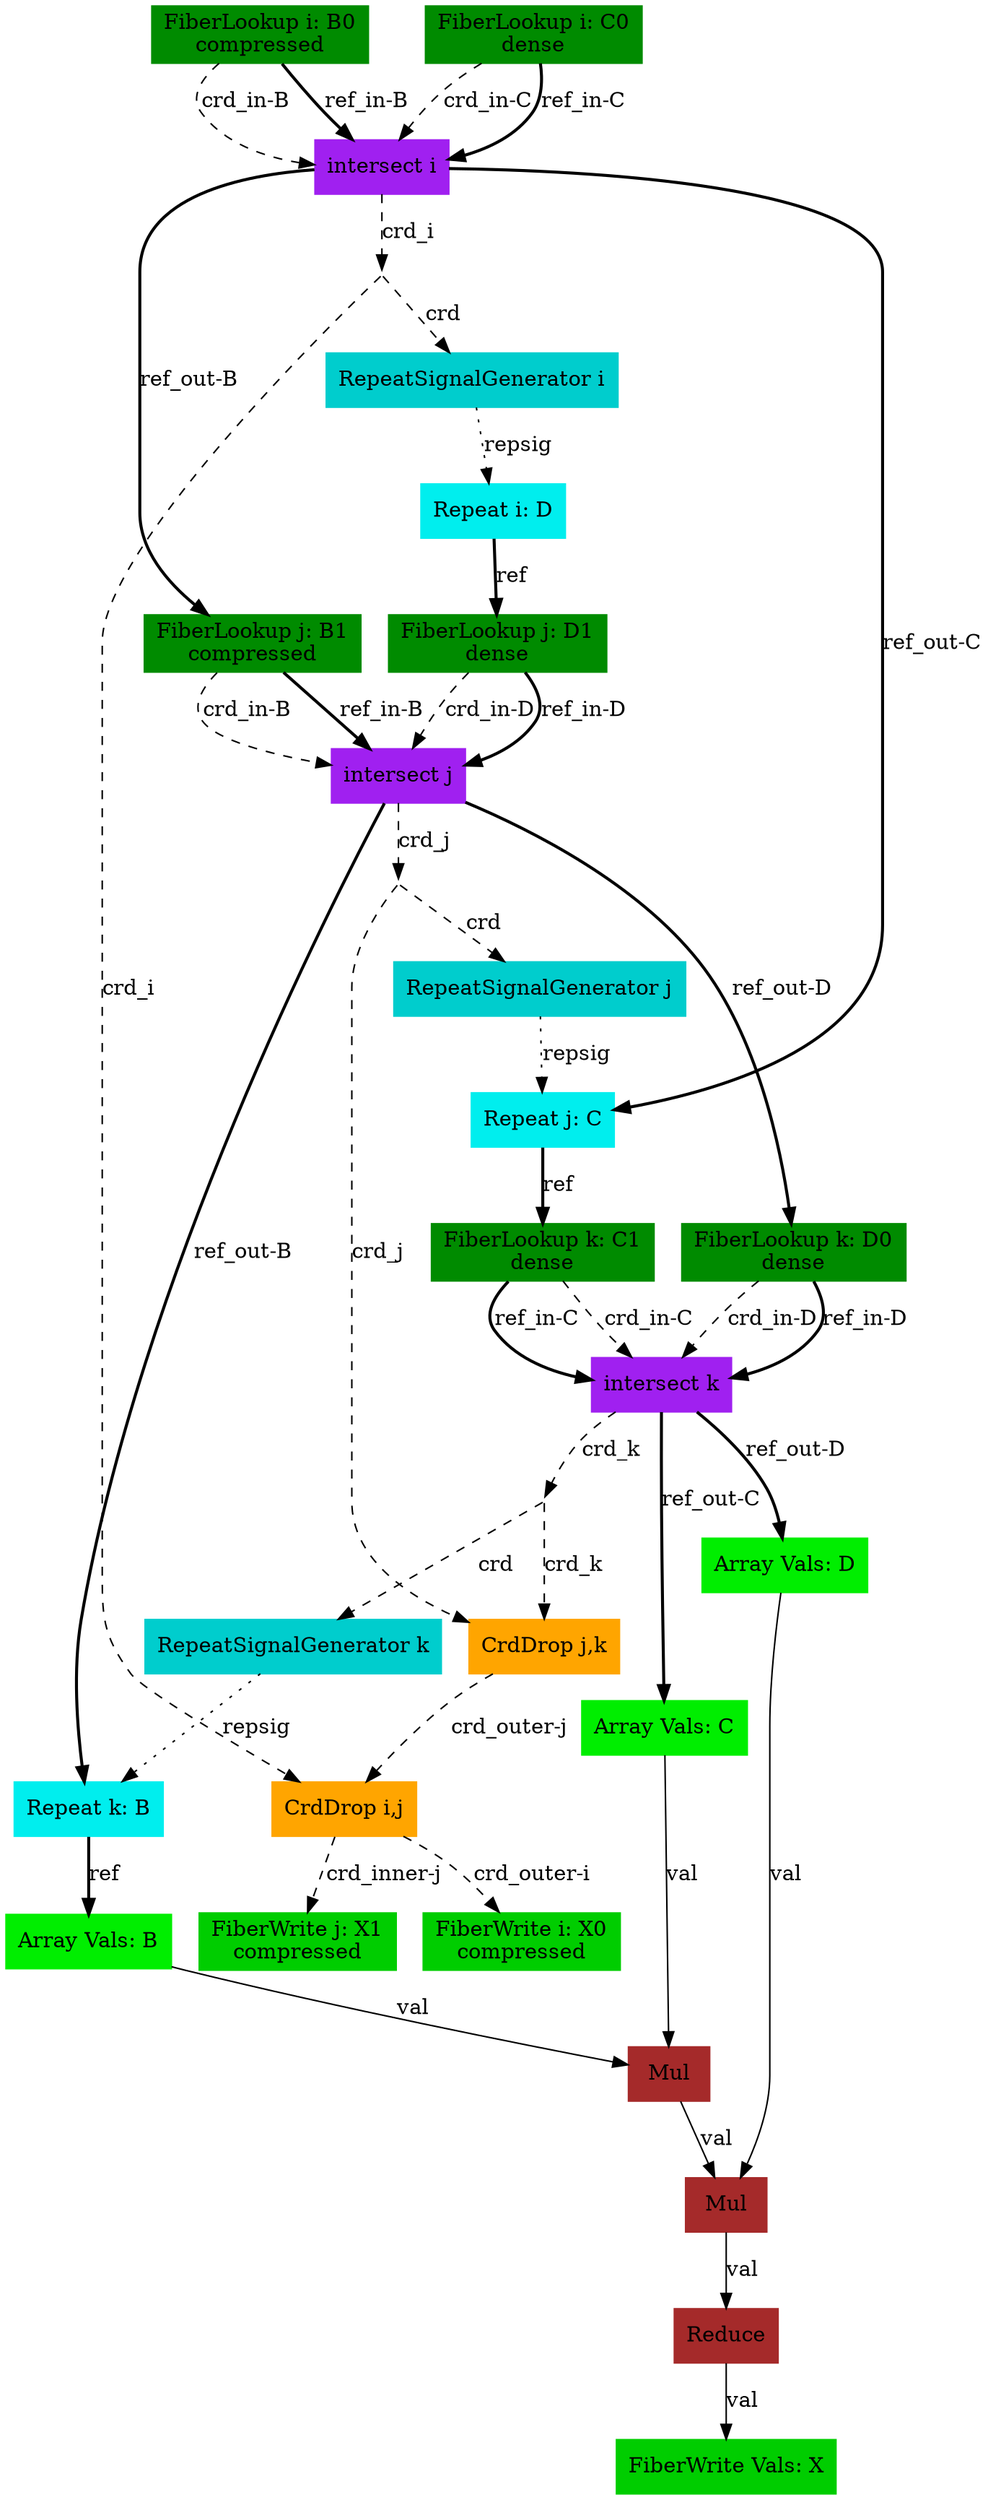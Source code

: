 digraph SAM {
    comment="X=ss01,B=ss01,C=dd01,D=dd10"
    28 [comment="type=fiberlookup,index=i,tensor=B,mode=0,format=compressed,src=true,root=true" label="FiberLookup i: B0\ncompressed" color=green4 shape=box style=filled type="fiberlookup" index="i" tensor="B" mode="0" format="compressed" src="true" root="true"]
    27 [comment="type=intersect,index=i" label="intersect i" color=purple shape=box style=filled type="intersect" index="i"]
    26 [comment="type=broadcast" shape=point style=invis type="broadcast"]
    10 [comment="type=crddrop,outer=i,inner=j" label="CrdDrop i,j" color=orange shape=box style=filled type="crddrop" outer="i" inner="j"]
    2 [comment="type=fiberwrite,index=i,tensor=X,mode=0,format=compressed,segsize=2,crdsize=B0_dim,sink=true" label="FiberWrite i: X0\ncompressed" color=green3 shape=box style=filled type="fiberwrite" index="i" tensor="X" mode="0" format="compressed" segsize="2" crdsize="B0_dim" sink="true"]
    1 [comment="type=fiberwrite,index=j,tensor=X,mode=1,format=compressed,segsize=B0_dim+1,crdsize=B0_dim*B1_dim,sink=true" label="FiberWrite j: X1\ncompressed" color=green3 shape=box style=filled type="fiberwrite" index="j" tensor="X" mode="1" format="compressed" segsize="B0_dim+1" crdsize="B0_dim*B1_dim" sink="true"]
    25 [comment="type=repsiggen,index=i" label="RepeatSignalGenerator i" color=cyan3 shape=box style=filled type="repsiggen" index="i"]
    24 [comment="type=repeat,index=i,tensor=D,root=true" label="Repeat i: D" color=cyan2 shape=box style=filled type="repeat" index="i" tensor="D" root="true"]
    23 [comment="type=fiberlookup,index=j,tensor=D,mode=1,format=dense,src=true,root=false" label="FiberLookup j: D1\ndense" color=green4 shape=box style=filled type="fiberlookup" index="j" tensor="D" mode="1" format="dense" src="true" root="false"]
    21 [comment="type=intersect,index=j" label="intersect j" color=purple shape=box style=filled type="intersect" index="j"]
    20 [comment="type=broadcast" shape=point style=invis type="broadcast"]
    11 [comment="type=crddrop,outer=j,inner=k" label="CrdDrop j,k" color=orange shape=box style=filled type="crddrop" outer="j" inner="k"]
    19 [comment="type=repsiggen,index=j" label="RepeatSignalGenerator j" color=cyan3 shape=box style=filled type="repsiggen" index="j"]
    18 [comment="type=repeat,index=j,tensor=C,root=false" label="Repeat j: C" color=cyan2 shape=box style=filled type="repeat" index="j" tensor="C" root="false"]
    16 [comment="type=fiberlookup,index=k,tensor=C,mode=1,format=dense,src=true,root=false" label="FiberLookup k: C1\ndense" color=green4 shape=box style=filled type="fiberlookup" index="k" tensor="C" mode="1" format="dense" src="true" root="false"]
    15 [comment="type=intersect,index=k" label="intersect k" color=purple shape=box style=filled type="intersect" index="k"]
    14 [comment="type=broadcast" shape=point style=invis type="broadcast"]
    13 [comment="type=repsiggen,index=k" label="RepeatSignalGenerator k" color=cyan3 shape=box style=filled type="repsiggen" index="k"]
    12 [comment="type=repeat,index=k,tensor=B,root=false" label="Repeat k: B" color=cyan2 shape=box style=filled type="repeat" index="k" tensor="B" root="false"]
    7 [comment="type=arrayvals,tensor=B" label="Array Vals: B" color=green2 shape=box style=filled type="arrayvals" tensor="B"]
    6 [comment="type=mul" label="Mul" color=brown shape=box style=filled type="mul"]
    5 [comment="type=mul" label="Mul" color=brown shape=box style=filled type="mul"]
    4 [comment="type=reduce" label="Reduce" color=brown shape=box style=filled type="reduce"]
    0 [comment="type=fiberwrite,mode=vals,tensor=X,size=1*B0_dim*B1_dim,sink=true" label="FiberWrite Vals: X" color=green3 shape=box style=filled type="fiberwrite" tensor="X" mode="vals" size="1*B0_dim*B1_dim" sink="true"]
    8 [comment="type=arrayvals,tensor=C" label="Array Vals: C" color=green2 shape=box style=filled type="arrayvals" tensor="C"]
    9 [comment="type=arrayvals,tensor=D" label="Array Vals: D" color=green2 shape=box style=filled type="arrayvals" tensor="D"]
    17 [comment="type=fiberlookup,index=k,tensor=D,mode=0,format=dense,src=true,root=false" label="FiberLookup k: D0\ndense" color=green4 shape=box style=filled type="fiberlookup" index="k" tensor="D" mode="0" format="dense" src="true" root="false"]
    22 [comment="type=fiberlookup,index=j,tensor=B,mode=1,format=compressed,src=true,root=false" label="FiberLookup j: B1\ncompressed" color=green4 shape=box style=filled type="fiberlookup" index="j" tensor="B" mode="1" format="compressed" src="true" root="false"]
    29 [comment="type=fiberlookup,index=i,tensor=C,mode=0,format=dense,src=true,root=true" label="FiberLookup i: C0\ndense" color=green4 shape=box style=filled type="fiberlookup" index="i" tensor="C" mode="0" format="dense" src="true" root="true"]
    28 -> 27 [label="crd_in-B" style=dashed type="crd" comment="in-B"]
    27 -> 26 [label="crd_i" style=dashed type="crd" comment="i"]
    26 -> 10 [label="crd_i" style=dashed type="crd" comment="i"]
    10 -> 2 [label="crd_outer-i" style=dashed type="crd" comment="outer-i"]
    10 -> 1 [label="crd_inner-j" style=dashed type="crd" comment="inner-j"]
    26 -> 25 [label="crd" style=dashed type="crd" comment=""]
    25 -> 24 [label="repsig" style=dotted type="repsig"]
    24 -> 23 [label="ref" style=bold type="ref"]
    23 -> 21 [label="crd_in-D" style=dashed type="crd" comment="in-D"]
    21 -> 20 [label="crd_j" style=dashed type="crd" comment="j"]
    20 -> 11 [label="crd_j" style=dashed type="crd" comment="j"]
    11 -> 10 [label="crd_outer-j" style=dashed type="crd" comment="outer-j"]
    20 -> 19 [label="crd" style=dashed type="crd" comment=""]
    19 -> 18 [label="repsig" style=dotted type="repsig"]
    18 -> 16 [label="ref" style=bold type="ref"]
    16 -> 15 [label="crd_in-C" style=dashed type="crd" comment="in-C"]
    15 -> 14 [label="crd_k" style=dashed type="crd" comment="k"]
    14 -> 11 [label="crd_k" style=dashed type="crd" comment="k"]
    14 -> 13 [label="crd" style=dashed type="crd" comment=""]
    13 -> 12 [label="repsig" style=dotted type="repsig"]
    12 -> 7 [label="ref" style=bold type="ref"]
    7 -> 6 [label="val" type="val"]
    6 -> 5 [label="val" type="val"]
    5 -> 4 [label="val" type="val"]
    4 -> 0 [label="val" type="val"]
    15 -> 8 [label="ref_out-C" style=bold type="ref" comment="out-C"]
    8 -> 6 [label="val" type="val"]
    15 -> 9 [label="ref_out-D" style=bold type="ref" comment="out-D"]
    9 -> 5 [label="val" type="val"]
    16 -> 15 [label="ref_in-C" style=bold type="ref" comment="in-C"]
    21 -> 12 [label="ref_out-B" style=bold type="ref" comment="out-B"]
    21 -> 17 [label="ref_out-D" style=bold type="ref" comment="out-D"]
    17 -> 15 [label="crd_in-D" style=dashed type="crd" comment="in-D"]
    17 -> 15 [label="ref_in-D" style=bold type="ref" comment="in-D"]
    23 -> 21 [label="ref_in-D" style=bold type="ref" comment="in-D"]
    27 -> 22 [label="ref_out-B" style=bold type="ref" comment="out-B"]
    22 -> 21 [label="crd_in-B" style=dashed type="crd" comment="in-B"]
    22 -> 21 [label="ref_in-B" style=bold type="ref" comment="in-B"]
    27 -> 18 [label="ref_out-C" style=bold type="ref" comment="out-C"]
    28 -> 27 [label="ref_in-B" style=bold type="ref" comment="in-B"]
    29 -> 27 [label="crd_in-C" style=dashed type="crd" comment="in-C"]
    29 -> 27 [label="ref_in-C" style=bold type="ref" comment="in-C"]
}
